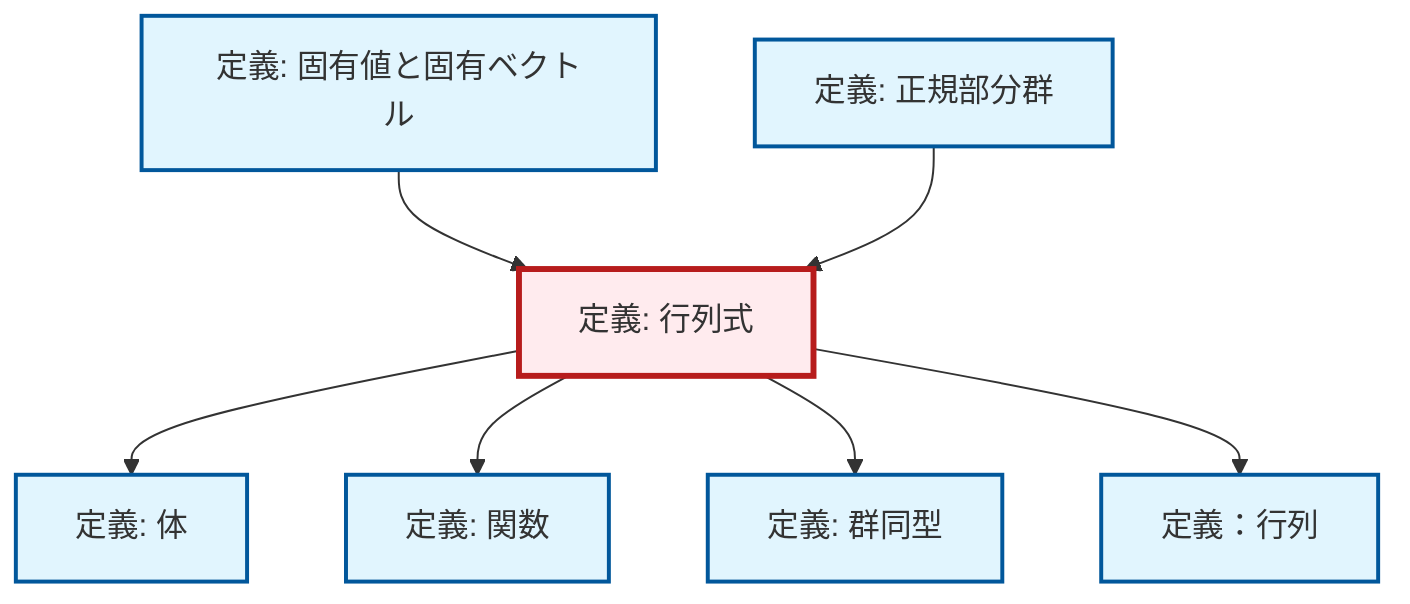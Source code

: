graph TD
    classDef definition fill:#e1f5fe,stroke:#01579b,stroke-width:2px
    classDef theorem fill:#f3e5f5,stroke:#4a148c,stroke-width:2px
    classDef axiom fill:#fff3e0,stroke:#e65100,stroke-width:2px
    classDef example fill:#e8f5e9,stroke:#1b5e20,stroke-width:2px
    classDef current fill:#ffebee,stroke:#b71c1c,stroke-width:3px
    def-normal-subgroup["定義: 正規部分群"]:::definition
    def-field["定義: 体"]:::definition
    def-function["定義: 関数"]:::definition
    def-eigenvalue-eigenvector["定義: 固有値と固有ベクトル"]:::definition
    def-matrix["定義：行列"]:::definition
    def-determinant["定義: 行列式"]:::definition
    def-isomorphism["定義: 群同型"]:::definition
    def-determinant --> def-field
    def-determinant --> def-function
    def-eigenvalue-eigenvector --> def-determinant
    def-determinant --> def-isomorphism
    def-normal-subgroup --> def-determinant
    def-determinant --> def-matrix
    class def-determinant current
